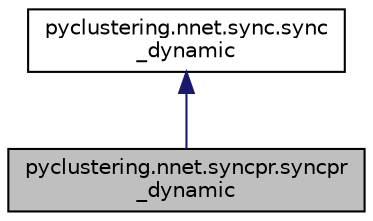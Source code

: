 digraph "pyclustering.nnet.syncpr.syncpr_dynamic"
{
 // INTERACTIVE_SVG=YES
  edge [fontname="Helvetica",fontsize="10",labelfontname="Helvetica",labelfontsize="10"];
  node [fontname="Helvetica",fontsize="10",shape=record];
  Node0 [label="pyclustering.nnet.syncpr.syncpr\l_dynamic",height=0.2,width=0.4,color="black", fillcolor="grey75", style="filled", fontcolor="black"];
  Node1 -> Node0 [dir="back",color="midnightblue",fontsize="10",style="solid",fontname="Helvetica"];
  Node1 [label="pyclustering.nnet.sync.sync\l_dynamic",height=0.2,width=0.4,color="black", fillcolor="white", style="filled",URL="$dc/d2d/classpyclustering_1_1nnet_1_1sync_1_1sync__dynamic.html",tooltip="Represents output dynamic of Sync. "];
}
